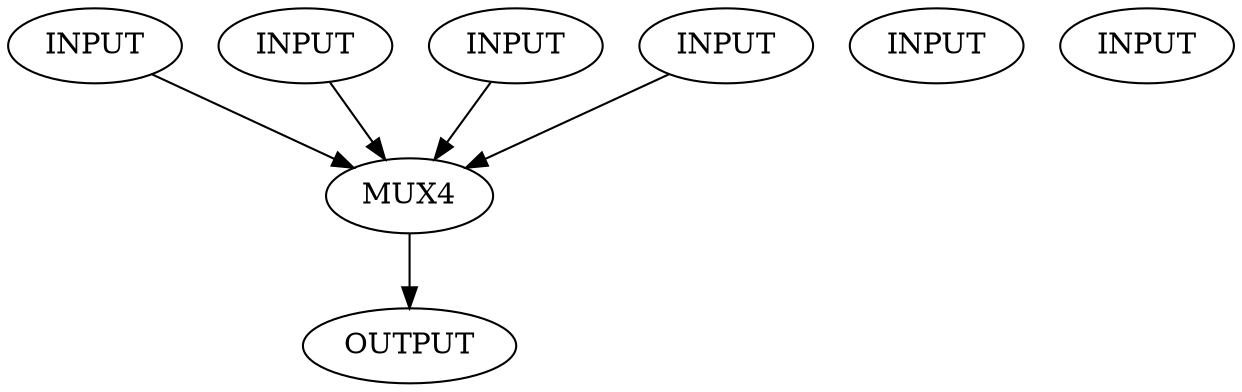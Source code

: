 digraph test {
I1 [label = "INPUT"];
I2 [label = "INPUT"];
I3 [label = "INPUT"];
I4 [label = "INPUT"];
I5 [label = "INPUT"];
I6 [label = "INPUT"];
M [label = "MUX4" sel = "I5"];
M [label = "MUX4" sel = "I6"];
O [label = "OUTPUT"];
I1 -> M -> O;
I2 -> M;
I3 -> M;
I4 -> M;
}

